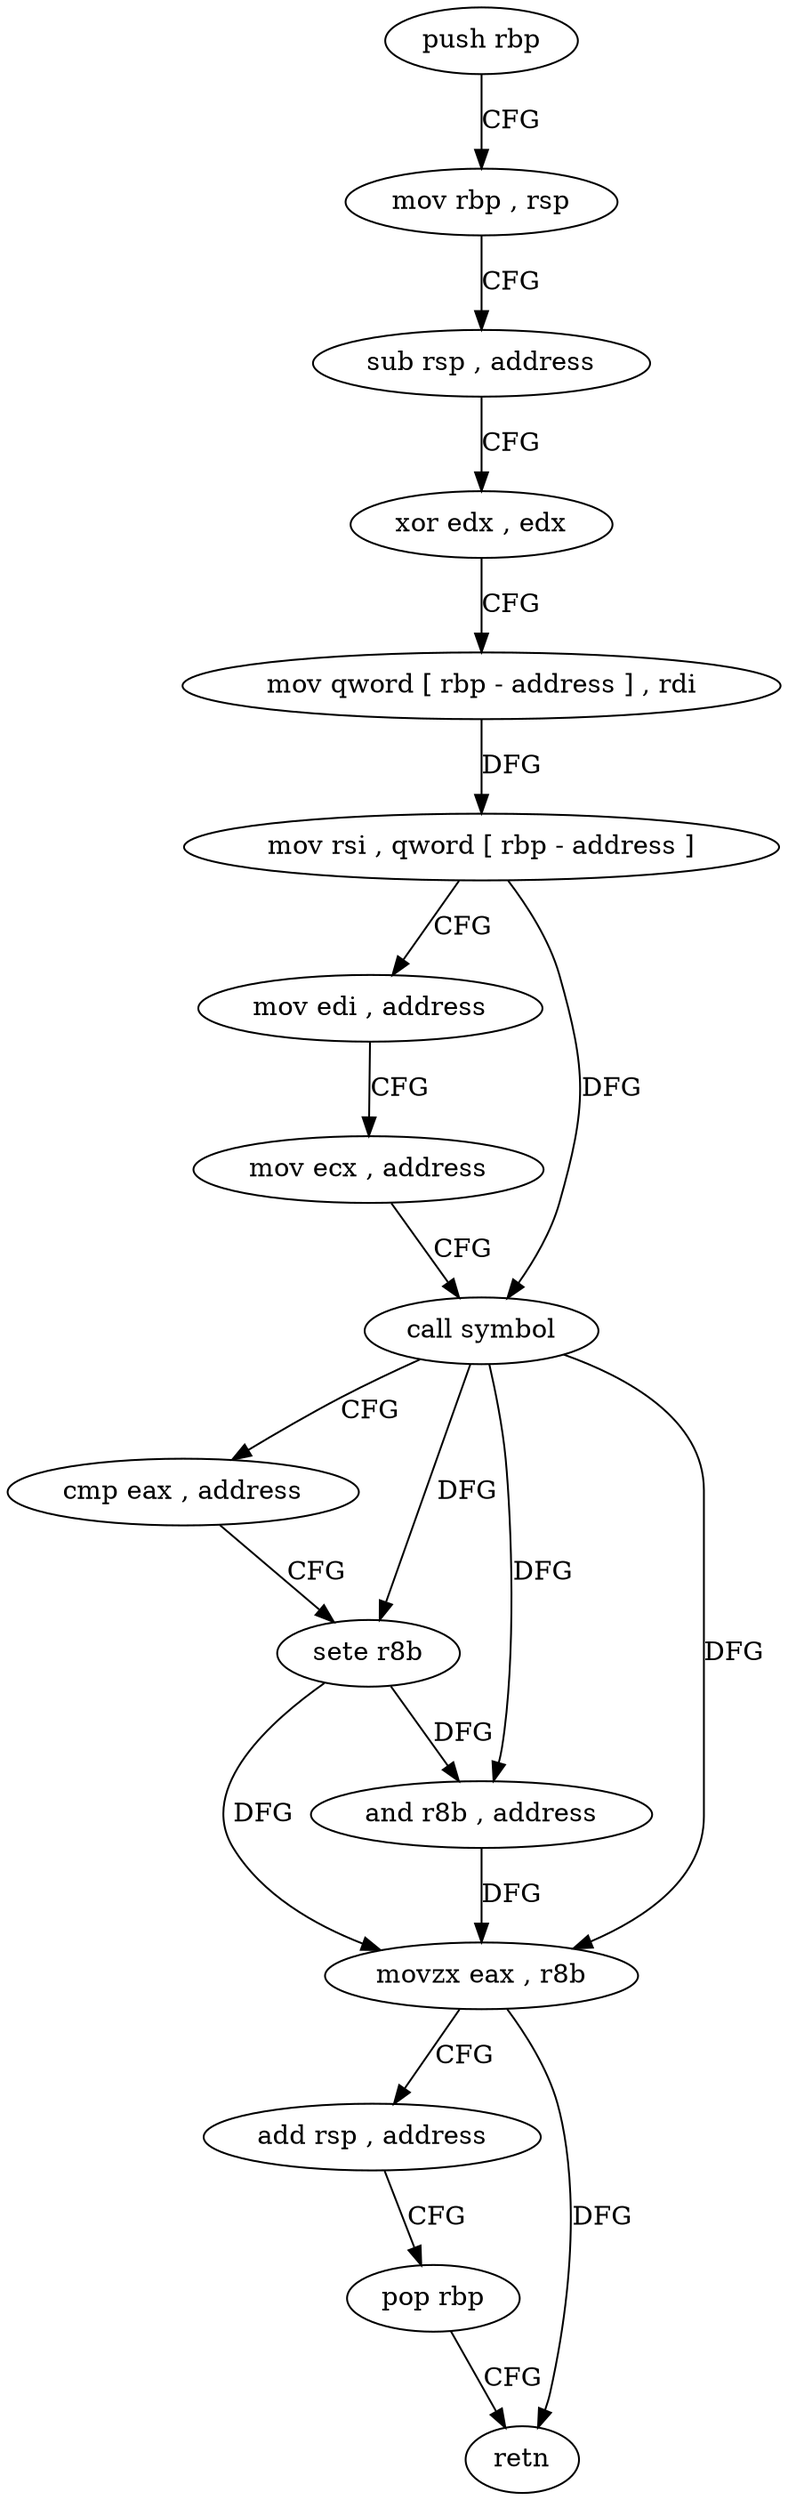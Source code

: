 digraph "func" {
"4218464" [label = "push rbp" ]
"4218465" [label = "mov rbp , rsp" ]
"4218468" [label = "sub rsp , address" ]
"4218472" [label = "xor edx , edx" ]
"4218474" [label = "mov qword [ rbp - address ] , rdi" ]
"4218478" [label = "mov rsi , qword [ rbp - address ]" ]
"4218482" [label = "mov edi , address" ]
"4218487" [label = "mov ecx , address" ]
"4218492" [label = "call symbol" ]
"4218497" [label = "cmp eax , address" ]
"4218500" [label = "sete r8b" ]
"4218504" [label = "and r8b , address" ]
"4218508" [label = "movzx eax , r8b" ]
"4218512" [label = "add rsp , address" ]
"4218516" [label = "pop rbp" ]
"4218517" [label = "retn" ]
"4218464" -> "4218465" [ label = "CFG" ]
"4218465" -> "4218468" [ label = "CFG" ]
"4218468" -> "4218472" [ label = "CFG" ]
"4218472" -> "4218474" [ label = "CFG" ]
"4218474" -> "4218478" [ label = "DFG" ]
"4218478" -> "4218482" [ label = "CFG" ]
"4218478" -> "4218492" [ label = "DFG" ]
"4218482" -> "4218487" [ label = "CFG" ]
"4218487" -> "4218492" [ label = "CFG" ]
"4218492" -> "4218497" [ label = "CFG" ]
"4218492" -> "4218500" [ label = "DFG" ]
"4218492" -> "4218504" [ label = "DFG" ]
"4218492" -> "4218508" [ label = "DFG" ]
"4218497" -> "4218500" [ label = "CFG" ]
"4218500" -> "4218504" [ label = "DFG" ]
"4218500" -> "4218508" [ label = "DFG" ]
"4218504" -> "4218508" [ label = "DFG" ]
"4218508" -> "4218512" [ label = "CFG" ]
"4218508" -> "4218517" [ label = "DFG" ]
"4218512" -> "4218516" [ label = "CFG" ]
"4218516" -> "4218517" [ label = "CFG" ]
}
